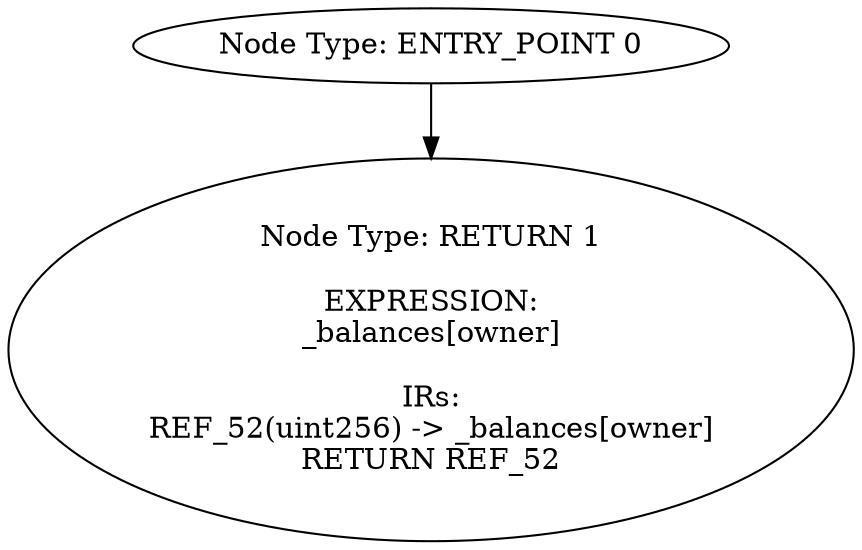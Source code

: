 digraph{
0[label="Node Type: ENTRY_POINT 0
"];
0->1;
1[label="Node Type: RETURN 1

EXPRESSION:
_balances[owner]

IRs:
REF_52(uint256) -> _balances[owner]
RETURN REF_52"];
}
